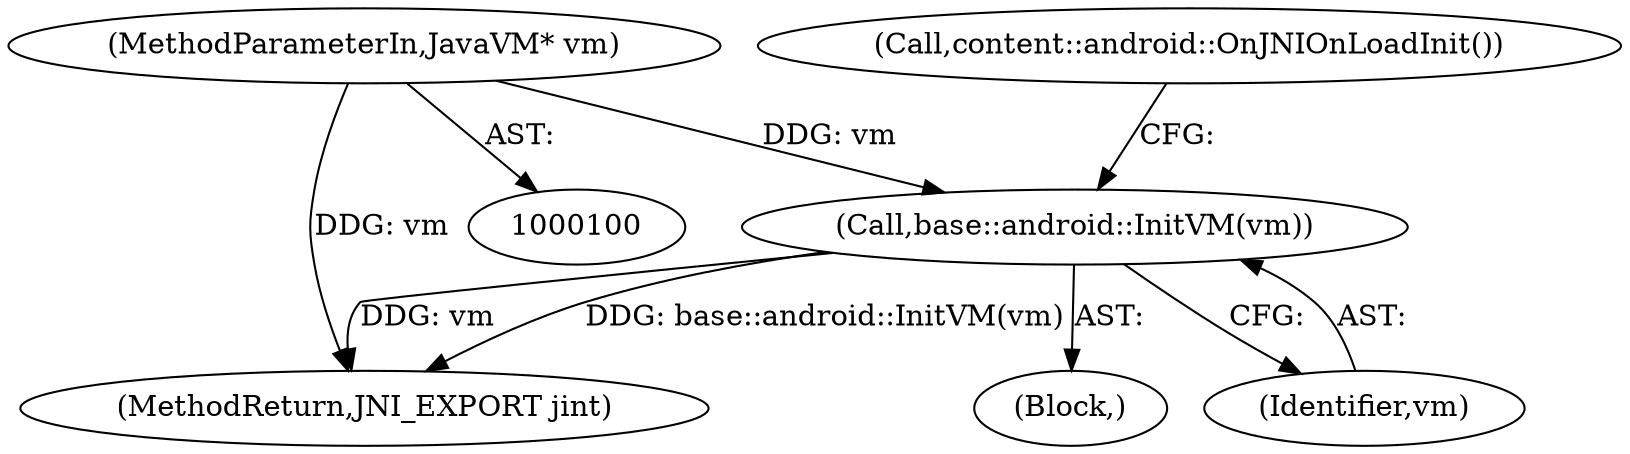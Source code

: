 digraph "0_Chrome_925dad6467cd7a2b79322378eafa43d06371b081@pointer" {
"1000104" [label="(Call,base::android::InitVM(vm))"];
"1000101" [label="(MethodParameterIn,JavaVM* vm)"];
"1000117" [label="(MethodReturn,JNI_EXPORT jint)"];
"1000103" [label="(Block,)"];
"1000105" [label="(Identifier,vm)"];
"1000101" [label="(MethodParameterIn,JavaVM* vm)"];
"1000104" [label="(Call,base::android::InitVM(vm))"];
"1000108" [label="(Call,content::android::OnJNIOnLoadInit())"];
"1000104" -> "1000103"  [label="AST: "];
"1000104" -> "1000105"  [label="CFG: "];
"1000105" -> "1000104"  [label="AST: "];
"1000108" -> "1000104"  [label="CFG: "];
"1000104" -> "1000117"  [label="DDG: base::android::InitVM(vm)"];
"1000104" -> "1000117"  [label="DDG: vm"];
"1000101" -> "1000104"  [label="DDG: vm"];
"1000101" -> "1000100"  [label="AST: "];
"1000101" -> "1000117"  [label="DDG: vm"];
}
